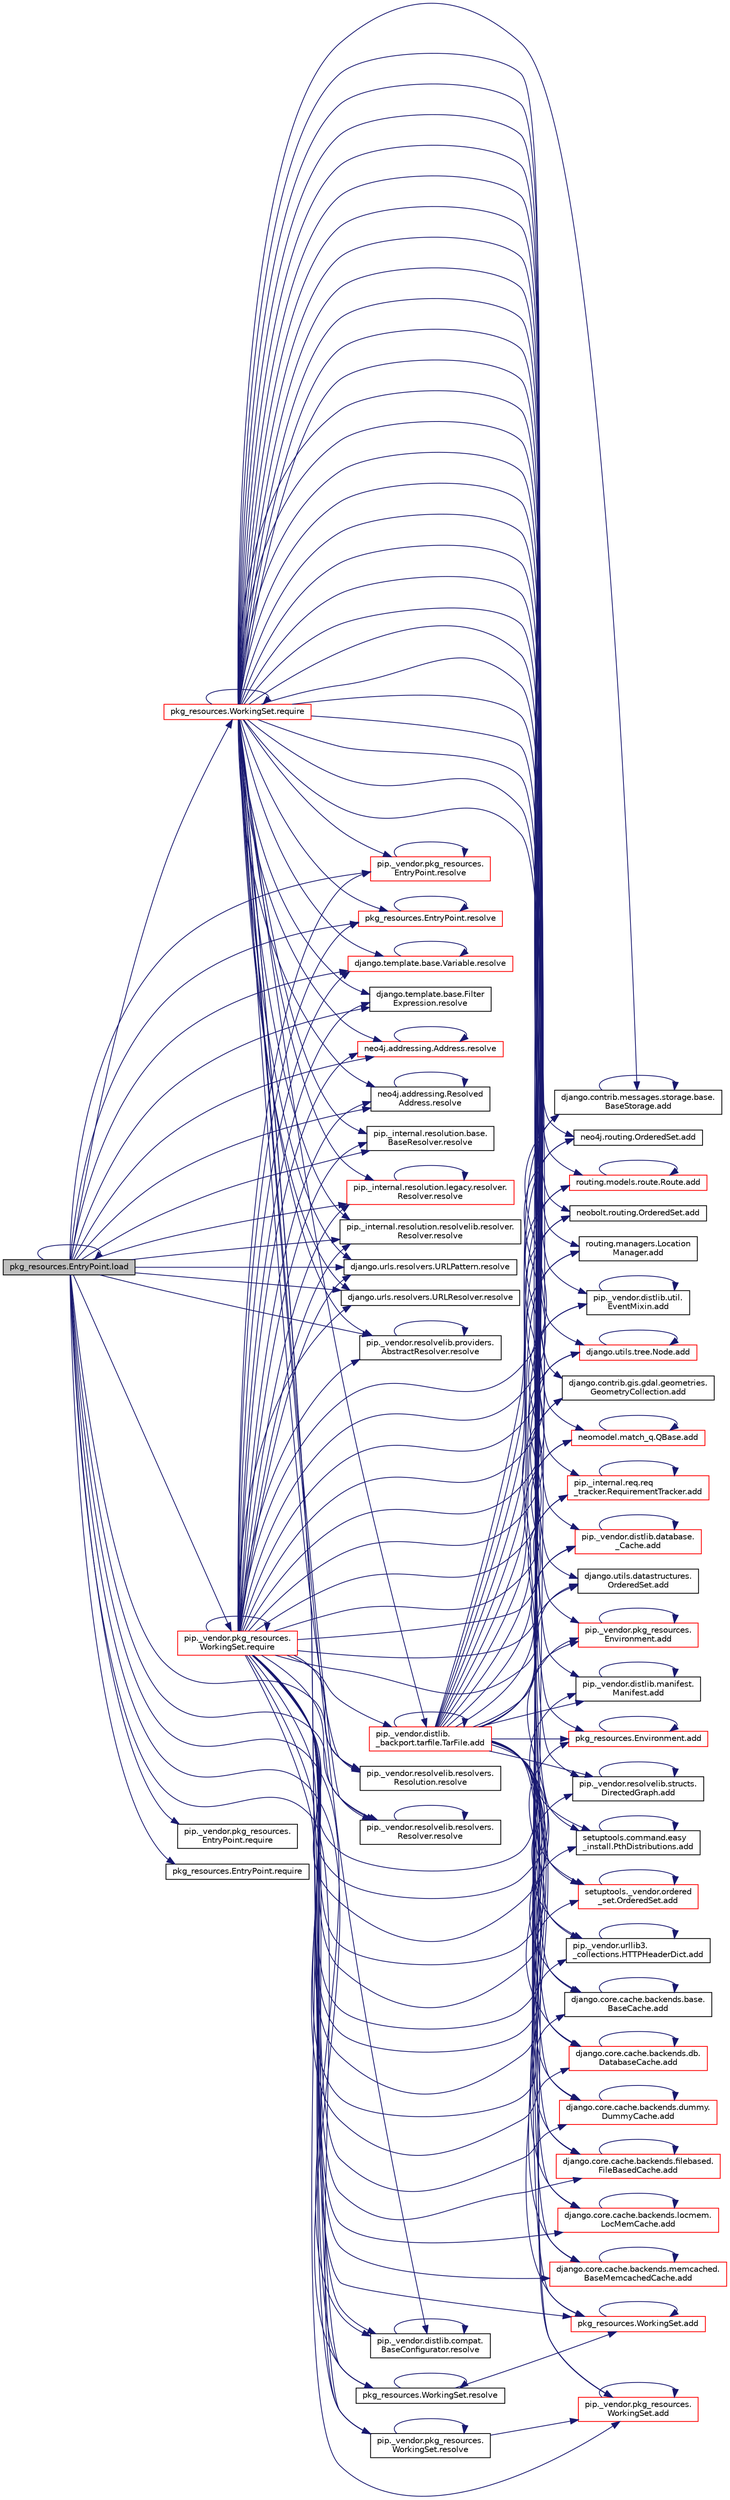 digraph "pkg_resources.EntryPoint.load"
{
 // LATEX_PDF_SIZE
  edge [fontname="Helvetica",fontsize="10",labelfontname="Helvetica",labelfontsize="10"];
  node [fontname="Helvetica",fontsize="10",shape=record];
  rankdir="LR";
  Node1 [label="pkg_resources.EntryPoint.load",height=0.2,width=0.4,color="black", fillcolor="grey75", style="filled", fontcolor="black",tooltip=" "];
  Node1 -> Node1 [color="midnightblue",fontsize="10",style="solid",fontname="Helvetica"];
  Node1 -> Node2 [color="midnightblue",fontsize="10",style="solid",fontname="Helvetica"];
  Node2 [label="pip._vendor.pkg_resources.\lWorkingSet.require",height=0.2,width=0.4,color="red", fillcolor="white", style="filled",URL="$da/d4f/classpip_1_1__vendor_1_1pkg__resources_1_1_working_set.html#a3e06498f30579d47e25fffe036206a80",tooltip=" "];
  Node2 -> Node3 [color="midnightblue",fontsize="10",style="solid",fontname="Helvetica"];
  Node3 [label="routing.managers.Location\lManager.add",height=0.2,width=0.4,color="black", fillcolor="white", style="filled",URL="$d4/d05/classrouting_1_1managers_1_1_location_manager.html#a0e379ba61e042a6233a6a213622126f8",tooltip=" "];
  Node2 -> Node4 [color="midnightblue",fontsize="10",style="solid",fontname="Helvetica"];
  Node4 [label="django.utils.tree.Node.add",height=0.2,width=0.4,color="red", fillcolor="white", style="filled",URL="$d3/d76/classdjango_1_1utils_1_1tree_1_1_node.html#ae1010ad26ddf8dc21be829eacb2914c6",tooltip=" "];
  Node4 -> Node4 [color="midnightblue",fontsize="10",style="solid",fontname="Helvetica"];
  Node2 -> Node7 [color="midnightblue",fontsize="10",style="solid",fontname="Helvetica"];
  Node7 [label="neomodel.match_q.QBase.add",height=0.2,width=0.4,color="red", fillcolor="white", style="filled",URL="$de/dc8/classneomodel_1_1match__q_1_1_q_base.html#ad73a352adfb8d3f824a02307054b89e6",tooltip=" "];
  Node7 -> Node7 [color="midnightblue",fontsize="10",style="solid",fontname="Helvetica"];
  Node2 -> Node8 [color="midnightblue",fontsize="10",style="solid",fontname="Helvetica"];
  Node8 [label="pip._vendor.distlib.database.\l_Cache.add",height=0.2,width=0.4,color="red", fillcolor="white", style="filled",URL="$d8/dcd/classpip_1_1__vendor_1_1distlib_1_1database_1_1___cache.html#a98296c2e1af8395fc035df3fdfc400fc",tooltip=" "];
  Node8 -> Node8 [color="midnightblue",fontsize="10",style="solid",fontname="Helvetica"];
  Node2 -> Node115 [color="midnightblue",fontsize="10",style="solid",fontname="Helvetica"];
  Node115 [label="pip._vendor.pkg_resources.\lEnvironment.add",height=0.2,width=0.4,color="red", fillcolor="white", style="filled",URL="$de/d79/classpip_1_1__vendor_1_1pkg__resources_1_1_environment.html#a81284f46d9fa7b21a5f9a4e710fe80cf",tooltip=" "];
  Node115 -> Node115 [color="midnightblue",fontsize="10",style="solid",fontname="Helvetica"];
  Node2 -> Node121 [color="midnightblue",fontsize="10",style="solid",fontname="Helvetica"];
  Node121 [label="pkg_resources.Environment.add",height=0.2,width=0.4,color="red", fillcolor="white", style="filled",URL="$dd/d81/classpkg__resources_1_1_environment.html#a0ba8999abdb4cbc7a1965766560197fc",tooltip=" "];
  Node121 -> Node121 [color="midnightblue",fontsize="10",style="solid",fontname="Helvetica"];
  Node2 -> Node122 [color="midnightblue",fontsize="10",style="solid",fontname="Helvetica"];
  Node122 [label="setuptools.command.easy\l_install.PthDistributions.add",height=0.2,width=0.4,color="black", fillcolor="white", style="filled",URL="$d2/d49/classsetuptools_1_1command_1_1easy__install_1_1_pth_distributions.html#a9225a5df3c1a4af13a45aa4d92e83cbf",tooltip=" "];
  Node122 -> Node122 [color="midnightblue",fontsize="10",style="solid",fontname="Helvetica"];
  Node2 -> Node123 [color="midnightblue",fontsize="10",style="solid",fontname="Helvetica"];
  Node123 [label="pip._vendor.pkg_resources.\lWorkingSet.add",height=0.2,width=0.4,color="red", fillcolor="white", style="filled",URL="$da/d4f/classpip_1_1__vendor_1_1pkg__resources_1_1_working_set.html#a721315d2a4a0a3ead71bf8d1b83261ce",tooltip=" "];
  Node123 -> Node123 [color="midnightblue",fontsize="10",style="solid",fontname="Helvetica"];
  Node2 -> Node126 [color="midnightblue",fontsize="10",style="solid",fontname="Helvetica"];
  Node126 [label="pkg_resources.WorkingSet.add",height=0.2,width=0.4,color="red", fillcolor="white", style="filled",URL="$d5/d96/classpkg__resources_1_1_working_set.html#ab12bd19b39a01d6013544ab543401a16",tooltip=" "];
  Node126 -> Node126 [color="midnightblue",fontsize="10",style="solid",fontname="Helvetica"];
  Node2 -> Node127 [color="midnightblue",fontsize="10",style="solid",fontname="Helvetica"];
  Node127 [label="neo4j.routing.OrderedSet.add",height=0.2,width=0.4,color="black", fillcolor="white", style="filled",URL="$da/d21/classneo4j_1_1routing_1_1_ordered_set.html#afe936373bcfa8bfbc9393f93c2412ec3",tooltip=" "];
  Node2 -> Node128 [color="midnightblue",fontsize="10",style="solid",fontname="Helvetica"];
  Node128 [label="neobolt.routing.OrderedSet.add",height=0.2,width=0.4,color="black", fillcolor="white", style="filled",URL="$de/d18/classneobolt_1_1routing_1_1_ordered_set.html#aab9d20be2357ea7f0a95de4b0e0ee03f",tooltip=" "];
  Node2 -> Node129 [color="midnightblue",fontsize="10",style="solid",fontname="Helvetica"];
  Node129 [label="pip._vendor.distlib.util.\lEventMixin.add",height=0.2,width=0.4,color="black", fillcolor="white", style="filled",URL="$d8/d44/classpip_1_1__vendor_1_1distlib_1_1util_1_1_event_mixin.html#a59395574411aaf4383687b2d5b0b9acd",tooltip=" "];
  Node129 -> Node129 [color="midnightblue",fontsize="10",style="solid",fontname="Helvetica"];
  Node2 -> Node130 [color="midnightblue",fontsize="10",style="solid",fontname="Helvetica"];
  Node130 [label="django.contrib.gis.gdal.geometries.\lGeometryCollection.add",height=0.2,width=0.4,color="black", fillcolor="white", style="filled",URL="$d3/d4a/classdjango_1_1contrib_1_1gis_1_1gdal_1_1geometries_1_1_geometry_collection.html#a91315ad82c5f1b0bbbeff54452af8fc0",tooltip=" "];
  Node2 -> Node131 [color="midnightblue",fontsize="10",style="solid",fontname="Helvetica"];
  Node131 [label="pip._internal.req.req\l_tracker.RequirementTracker.add",height=0.2,width=0.4,color="red", fillcolor="white", style="filled",URL="$da/d8b/classpip_1_1__internal_1_1req_1_1req__tracker_1_1_requirement_tracker.html#a4df47a583509cf0796bfdb2f9f7eac50",tooltip=" "];
  Node131 -> Node131 [color="midnightblue",fontsize="10",style="solid",fontname="Helvetica"];
  Node2 -> Node133 [color="midnightblue",fontsize="10",style="solid",fontname="Helvetica"];
  Node133 [label="django.utils.datastructures.\lOrderedSet.add",height=0.2,width=0.4,color="black", fillcolor="white", style="filled",URL="$df/d5d/classdjango_1_1utils_1_1datastructures_1_1_ordered_set.html#a3ad74fccaf1a0e2c616fba79fa20151a",tooltip=" "];
  Node2 -> Node134 [color="midnightblue",fontsize="10",style="solid",fontname="Helvetica"];
  Node134 [label="pip._vendor.distlib.manifest.\lManifest.add",height=0.2,width=0.4,color="black", fillcolor="white", style="filled",URL="$d2/d05/classpip_1_1__vendor_1_1distlib_1_1manifest_1_1_manifest.html#adb54bd095e16a9e59e0e674bd4808dad",tooltip=" "];
  Node134 -> Node134 [color="midnightblue",fontsize="10",style="solid",fontname="Helvetica"];
  Node2 -> Node135 [color="midnightblue",fontsize="10",style="solid",fontname="Helvetica"];
  Node135 [label="pip._vendor.resolvelib.structs.\lDirectedGraph.add",height=0.2,width=0.4,color="black", fillcolor="white", style="filled",URL="$df/de0/classpip_1_1__vendor_1_1resolvelib_1_1structs_1_1_directed_graph.html#a265181f1e6893b0836a8f01b10ac3a62",tooltip=" "];
  Node135 -> Node135 [color="midnightblue",fontsize="10",style="solid",fontname="Helvetica"];
  Node2 -> Node136 [color="midnightblue",fontsize="10",style="solid",fontname="Helvetica"];
  Node136 [label="setuptools._vendor.ordered\l_set.OrderedSet.add",height=0.2,width=0.4,color="red", fillcolor="white", style="filled",URL="$d0/d40/classsetuptools_1_1__vendor_1_1ordered__set_1_1_ordered_set.html#af53bf94a4162a3a93f25d7ccbe8bb7a2",tooltip=" "];
  Node136 -> Node136 [color="midnightblue",fontsize="10",style="solid",fontname="Helvetica"];
  Node2 -> Node476 [color="midnightblue",fontsize="10",style="solid",fontname="Helvetica"];
  Node476 [label="pip._vendor.urllib3.\l_collections.HTTPHeaderDict.add",height=0.2,width=0.4,color="black", fillcolor="white", style="filled",URL="$d8/dc7/classpip_1_1__vendor_1_1urllib3_1_1__collections_1_1_h_t_t_p_header_dict.html#a935f3bc67583fcae60019eb5faa0bcb1",tooltip=" "];
  Node476 -> Node476 [color="midnightblue",fontsize="10",style="solid",fontname="Helvetica"];
  Node2 -> Node477 [color="midnightblue",fontsize="10",style="solid",fontname="Helvetica"];
  Node477 [label="django.core.cache.backends.base.\lBaseCache.add",height=0.2,width=0.4,color="black", fillcolor="white", style="filled",URL="$d0/d87/classdjango_1_1core_1_1cache_1_1backends_1_1base_1_1_base_cache.html#a679d245e061f2a0d85d12504c857b935",tooltip=" "];
  Node477 -> Node477 [color="midnightblue",fontsize="10",style="solid",fontname="Helvetica"];
  Node2 -> Node478 [color="midnightblue",fontsize="10",style="solid",fontname="Helvetica"];
  Node478 [label="django.core.cache.backends.db.\lDatabaseCache.add",height=0.2,width=0.4,color="red", fillcolor="white", style="filled",URL="$d7/dcb/classdjango_1_1core_1_1cache_1_1backends_1_1db_1_1_database_cache.html#ae245db38b54f728e450264e5701c6b52",tooltip=" "];
  Node478 -> Node478 [color="midnightblue",fontsize="10",style="solid",fontname="Helvetica"];
  Node2 -> Node479 [color="midnightblue",fontsize="10",style="solid",fontname="Helvetica"];
  Node479 [label="django.core.cache.backends.dummy.\lDummyCache.add",height=0.2,width=0.4,color="red", fillcolor="white", style="filled",URL="$d6/db9/classdjango_1_1core_1_1cache_1_1backends_1_1dummy_1_1_dummy_cache.html#a01b7633a8c2530f33d4bb79fed4425dd",tooltip=" "];
  Node479 -> Node479 [color="midnightblue",fontsize="10",style="solid",fontname="Helvetica"];
  Node2 -> Node480 [color="midnightblue",fontsize="10",style="solid",fontname="Helvetica"];
  Node480 [label="django.core.cache.backends.filebased.\lFileBasedCache.add",height=0.2,width=0.4,color="red", fillcolor="white", style="filled",URL="$df/d01/classdjango_1_1core_1_1cache_1_1backends_1_1filebased_1_1_file_based_cache.html#a7f0e943dd6ee88a23c32829de3cc0325",tooltip=" "];
  Node480 -> Node480 [color="midnightblue",fontsize="10",style="solid",fontname="Helvetica"];
  Node2 -> Node2791 [color="midnightblue",fontsize="10",style="solid",fontname="Helvetica"];
  Node2791 [label="django.core.cache.backends.locmem.\lLocMemCache.add",height=0.2,width=0.4,color="red", fillcolor="white", style="filled",URL="$de/d7d/classdjango_1_1core_1_1cache_1_1backends_1_1locmem_1_1_loc_mem_cache.html#ab05195df25c098785f41338732f157ec",tooltip=" "];
  Node2791 -> Node2791 [color="midnightblue",fontsize="10",style="solid",fontname="Helvetica"];
  Node2 -> Node2792 [color="midnightblue",fontsize="10",style="solid",fontname="Helvetica"];
  Node2792 [label="django.core.cache.backends.memcached.\lBaseMemcachedCache.add",height=0.2,width=0.4,color="red", fillcolor="white", style="filled",URL="$d3/d36/classdjango_1_1core_1_1cache_1_1backends_1_1memcached_1_1_base_memcached_cache.html#a90346e1cd24f09ee4cb5e97be36a2419",tooltip=" "];
  Node2792 -> Node2792 [color="midnightblue",fontsize="10",style="solid",fontname="Helvetica"];
  Node2 -> Node2793 [color="midnightblue",fontsize="10",style="solid",fontname="Helvetica"];
  Node2793 [label="django.contrib.messages.storage.base.\lBaseStorage.add",height=0.2,width=0.4,color="black", fillcolor="white", style="filled",URL="$dc/dc3/classdjango_1_1contrib_1_1messages_1_1storage_1_1base_1_1_base_storage.html#aa2e55d80cb65abddd84d34025f2cb417",tooltip=" "];
  Node2793 -> Node2793 [color="midnightblue",fontsize="10",style="solid",fontname="Helvetica"];
  Node2 -> Node2794 [color="midnightblue",fontsize="10",style="solid",fontname="Helvetica"];
  Node2794 [label="routing.models.route.Route.add",height=0.2,width=0.4,color="red", fillcolor="white", style="filled",URL="$db/dfb/classrouting_1_1models_1_1route_1_1_route.html#a97840f5aedec5f8e9b9695af213ed01c",tooltip=" "];
  Node2794 -> Node2794 [color="midnightblue",fontsize="10",style="solid",fontname="Helvetica"];
  Node2 -> Node2800 [color="midnightblue",fontsize="10",style="solid",fontname="Helvetica"];
  Node2800 [label="pip._vendor.distlib.\l_backport.tarfile.TarFile.add",height=0.2,width=0.4,color="red", fillcolor="white", style="filled",URL="$d7/d1d/classpip_1_1__vendor_1_1distlib_1_1__backport_1_1tarfile_1_1_tar_file.html#a79067a66314d66032cb43144c54355a2",tooltip=" "];
  Node2800 -> Node3 [color="midnightblue",fontsize="10",style="solid",fontname="Helvetica"];
  Node2800 -> Node4 [color="midnightblue",fontsize="10",style="solid",fontname="Helvetica"];
  Node2800 -> Node7 [color="midnightblue",fontsize="10",style="solid",fontname="Helvetica"];
  Node2800 -> Node8 [color="midnightblue",fontsize="10",style="solid",fontname="Helvetica"];
  Node2800 -> Node115 [color="midnightblue",fontsize="10",style="solid",fontname="Helvetica"];
  Node2800 -> Node121 [color="midnightblue",fontsize="10",style="solid",fontname="Helvetica"];
  Node2800 -> Node122 [color="midnightblue",fontsize="10",style="solid",fontname="Helvetica"];
  Node2800 -> Node123 [color="midnightblue",fontsize="10",style="solid",fontname="Helvetica"];
  Node2800 -> Node126 [color="midnightblue",fontsize="10",style="solid",fontname="Helvetica"];
  Node2800 -> Node127 [color="midnightblue",fontsize="10",style="solid",fontname="Helvetica"];
  Node2800 -> Node128 [color="midnightblue",fontsize="10",style="solid",fontname="Helvetica"];
  Node2800 -> Node129 [color="midnightblue",fontsize="10",style="solid",fontname="Helvetica"];
  Node2800 -> Node130 [color="midnightblue",fontsize="10",style="solid",fontname="Helvetica"];
  Node2800 -> Node131 [color="midnightblue",fontsize="10",style="solid",fontname="Helvetica"];
  Node2800 -> Node133 [color="midnightblue",fontsize="10",style="solid",fontname="Helvetica"];
  Node2800 -> Node134 [color="midnightblue",fontsize="10",style="solid",fontname="Helvetica"];
  Node2800 -> Node135 [color="midnightblue",fontsize="10",style="solid",fontname="Helvetica"];
  Node2800 -> Node136 [color="midnightblue",fontsize="10",style="solid",fontname="Helvetica"];
  Node2800 -> Node476 [color="midnightblue",fontsize="10",style="solid",fontname="Helvetica"];
  Node2800 -> Node477 [color="midnightblue",fontsize="10",style="solid",fontname="Helvetica"];
  Node2800 -> Node478 [color="midnightblue",fontsize="10",style="solid",fontname="Helvetica"];
  Node2800 -> Node479 [color="midnightblue",fontsize="10",style="solid",fontname="Helvetica"];
  Node2800 -> Node480 [color="midnightblue",fontsize="10",style="solid",fontname="Helvetica"];
  Node2800 -> Node2791 [color="midnightblue",fontsize="10",style="solid",fontname="Helvetica"];
  Node2800 -> Node2792 [color="midnightblue",fontsize="10",style="solid",fontname="Helvetica"];
  Node2800 -> Node2793 [color="midnightblue",fontsize="10",style="solid",fontname="Helvetica"];
  Node2800 -> Node2794 [color="midnightblue",fontsize="10",style="solid",fontname="Helvetica"];
  Node2800 -> Node2800 [color="midnightblue",fontsize="10",style="solid",fontname="Helvetica"];
  Node2 -> Node2 [color="midnightblue",fontsize="10",style="solid",fontname="Helvetica"];
  Node2 -> Node5533 [color="midnightblue",fontsize="10",style="solid",fontname="Helvetica"];
  Node5533 [label="pip._vendor.pkg_resources.\lEntryPoint.resolve",height=0.2,width=0.4,color="red", fillcolor="white", style="filled",URL="$dc/d51/classpip_1_1__vendor_1_1pkg__resources_1_1_entry_point.html#a2d3a69e49b7173249cc45c746af895d9",tooltip=" "];
  Node5533 -> Node5533 [color="midnightblue",fontsize="10",style="solid",fontname="Helvetica"];
  Node2 -> Node5534 [color="midnightblue",fontsize="10",style="solid",fontname="Helvetica"];
  Node5534 [label="pkg_resources.EntryPoint.resolve",height=0.2,width=0.4,color="red", fillcolor="white", style="filled",URL="$de/dfa/classpkg__resources_1_1_entry_point.html#a8c0fa0efa7012aab6b5711f0932bac9a",tooltip=" "];
  Node5534 -> Node5534 [color="midnightblue",fontsize="10",style="solid",fontname="Helvetica"];
  Node2 -> Node5535 [color="midnightblue",fontsize="10",style="solid",fontname="Helvetica"];
  Node5535 [label="django.template.base.Variable.resolve",height=0.2,width=0.4,color="red", fillcolor="white", style="filled",URL="$d8/dfe/classdjango_1_1template_1_1base_1_1_variable.html#a8cea146385045c54636dda614f6803ed",tooltip=" "];
  Node5535 -> Node5535 [color="midnightblue",fontsize="10",style="solid",fontname="Helvetica"];
  Node2 -> Node5539 [color="midnightblue",fontsize="10",style="solid",fontname="Helvetica"];
  Node5539 [label="django.template.base.Filter\lExpression.resolve",height=0.2,width=0.4,color="black", fillcolor="white", style="filled",URL="$d8/dcb/classdjango_1_1template_1_1base_1_1_filter_expression.html#a6684c886d90853c739bad98e6a771771",tooltip=" "];
  Node2 -> Node5540 [color="midnightblue",fontsize="10",style="solid",fontname="Helvetica"];
  Node5540 [label="neo4j.addressing.Address.resolve",height=0.2,width=0.4,color="red", fillcolor="white", style="filled",URL="$dd/da4/classneo4j_1_1addressing_1_1_address.html#a993a899ac3d7360cac742bfadc278902",tooltip=" "];
  Node5540 -> Node5540 [color="midnightblue",fontsize="10",style="solid",fontname="Helvetica"];
  Node2 -> Node5542 [color="midnightblue",fontsize="10",style="solid",fontname="Helvetica"];
  Node5542 [label="neo4j.addressing.Resolved\lAddress.resolve",height=0.2,width=0.4,color="black", fillcolor="white", style="filled",URL="$db/ddf/classneo4j_1_1addressing_1_1_resolved_address.html#a7468b0fdf98fb09bbfc83a696be3ff90",tooltip=" "];
  Node5542 -> Node5542 [color="midnightblue",fontsize="10",style="solid",fontname="Helvetica"];
  Node2 -> Node5543 [color="midnightblue",fontsize="10",style="solid",fontname="Helvetica"];
  Node5543 [label="pip._internal.resolution.base.\lBaseResolver.resolve",height=0.2,width=0.4,color="black", fillcolor="white", style="filled",URL="$da/d7d/classpip_1_1__internal_1_1resolution_1_1base_1_1_base_resolver.html#a6543e273c7e6dca0ae95a5c3f3792d64",tooltip=" "];
  Node2 -> Node5544 [color="midnightblue",fontsize="10",style="solid",fontname="Helvetica"];
  Node5544 [label="pip._internal.resolution.legacy.resolver.\lResolver.resolve",height=0.2,width=0.4,color="red", fillcolor="white", style="filled",URL="$db/d5b/classpip_1_1__internal_1_1resolution_1_1legacy_1_1resolver_1_1_resolver.html#ab3d8e771687f08dc1861a9acdc60b9ee",tooltip=" "];
  Node5544 -> Node5544 [color="midnightblue",fontsize="10",style="solid",fontname="Helvetica"];
  Node2 -> Node5553 [color="midnightblue",fontsize="10",style="solid",fontname="Helvetica"];
  Node5553 [label="pip._internal.resolution.resolvelib.resolver.\lResolver.resolve",height=0.2,width=0.4,color="black", fillcolor="white", style="filled",URL="$dc/de9/classpip_1_1__internal_1_1resolution_1_1resolvelib_1_1resolver_1_1_resolver.html#adaeb803ba5f61621f03122bb37856c9a",tooltip=" "];
  Node2 -> Node5554 [color="midnightblue",fontsize="10",style="solid",fontname="Helvetica"];
  Node5554 [label="django.urls.resolvers.URLPattern.resolve",height=0.2,width=0.4,color="black", fillcolor="white", style="filled",URL="$d2/de6/classdjango_1_1urls_1_1resolvers_1_1_u_r_l_pattern.html#a196bb77e3e3c760c59d06976a0b9d268",tooltip=" "];
  Node2 -> Node5555 [color="midnightblue",fontsize="10",style="solid",fontname="Helvetica"];
  Node5555 [label="django.urls.resolvers.URLResolver.resolve",height=0.2,width=0.4,color="black", fillcolor="white", style="filled",URL="$de/d00/classdjango_1_1urls_1_1resolvers_1_1_u_r_l_resolver.html#ac5483e09475f4b86cbfc5f894e8fb1aa",tooltip=" "];
  Node2 -> Node5556 [color="midnightblue",fontsize="10",style="solid",fontname="Helvetica"];
  Node5556 [label="pip._vendor.resolvelib.providers.\lAbstractResolver.resolve",height=0.2,width=0.4,color="black", fillcolor="white", style="filled",URL="$d9/dda/classpip_1_1__vendor_1_1resolvelib_1_1providers_1_1_abstract_resolver.html#a33b17aaf694bd20f7081eb67bfc62720",tooltip=" "];
  Node5556 -> Node5556 [color="midnightblue",fontsize="10",style="solid",fontname="Helvetica"];
  Node2 -> Node5557 [color="midnightblue",fontsize="10",style="solid",fontname="Helvetica"];
  Node5557 [label="pip._vendor.pkg_resources.\lWorkingSet.resolve",height=0.2,width=0.4,color="black", fillcolor="white", style="filled",URL="$da/d4f/classpip_1_1__vendor_1_1pkg__resources_1_1_working_set.html#a3ec2a2ca189616895b93a5a7820d0e94",tooltip=" "];
  Node5557 -> Node123 [color="midnightblue",fontsize="10",style="solid",fontname="Helvetica"];
  Node5557 -> Node5557 [color="midnightblue",fontsize="10",style="solid",fontname="Helvetica"];
  Node2 -> Node5558 [color="midnightblue",fontsize="10",style="solid",fontname="Helvetica"];
  Node5558 [label="pkg_resources.WorkingSet.resolve",height=0.2,width=0.4,color="black", fillcolor="white", style="filled",URL="$d5/d96/classpkg__resources_1_1_working_set.html#a38c13850cc73d319b4bcf47592132941",tooltip=" "];
  Node5558 -> Node126 [color="midnightblue",fontsize="10",style="solid",fontname="Helvetica"];
  Node5558 -> Node5558 [color="midnightblue",fontsize="10",style="solid",fontname="Helvetica"];
  Node2 -> Node5559 [color="midnightblue",fontsize="10",style="solid",fontname="Helvetica"];
  Node5559 [label="pip._vendor.resolvelib.resolvers.\lResolution.resolve",height=0.2,width=0.4,color="black", fillcolor="white", style="filled",URL="$da/d77/classpip_1_1__vendor_1_1resolvelib_1_1resolvers_1_1_resolution.html#ab753d46c8fb1eaa2909f12ef51d67b0f",tooltip=" "];
  Node2 -> Node5560 [color="midnightblue",fontsize="10",style="solid",fontname="Helvetica"];
  Node5560 [label="pip._vendor.resolvelib.resolvers.\lResolver.resolve",height=0.2,width=0.4,color="black", fillcolor="white", style="filled",URL="$df/d62/classpip_1_1__vendor_1_1resolvelib_1_1resolvers_1_1_resolver.html#ac3d279df685a65982b3d6bf3ace896da",tooltip=" "];
  Node5560 -> Node5560 [color="midnightblue",fontsize="10",style="solid",fontname="Helvetica"];
  Node2 -> Node5561 [color="midnightblue",fontsize="10",style="solid",fontname="Helvetica"];
  Node5561 [label="pip._vendor.distlib.compat.\lBaseConfigurator.resolve",height=0.2,width=0.4,color="black", fillcolor="white", style="filled",URL="$dc/d1f/classpip_1_1__vendor_1_1distlib_1_1compat_1_1_base_configurator.html#a7ac14d003fbddaa51c132a99ea9ea309",tooltip=" "];
  Node5561 -> Node5561 [color="midnightblue",fontsize="10",style="solid",fontname="Helvetica"];
  Node1 -> Node5562 [color="midnightblue",fontsize="10",style="solid",fontname="Helvetica"];
  Node5562 [label="pkg_resources.WorkingSet.require",height=0.2,width=0.4,color="red", fillcolor="white", style="filled",URL="$d5/d96/classpkg__resources_1_1_working_set.html#a335262cb577b8fa37a8fa92cff024cf9",tooltip=" "];
  Node5562 -> Node3 [color="midnightblue",fontsize="10",style="solid",fontname="Helvetica"];
  Node5562 -> Node4 [color="midnightblue",fontsize="10",style="solid",fontname="Helvetica"];
  Node5562 -> Node7 [color="midnightblue",fontsize="10",style="solid",fontname="Helvetica"];
  Node5562 -> Node8 [color="midnightblue",fontsize="10",style="solid",fontname="Helvetica"];
  Node5562 -> Node115 [color="midnightblue",fontsize="10",style="solid",fontname="Helvetica"];
  Node5562 -> Node121 [color="midnightblue",fontsize="10",style="solid",fontname="Helvetica"];
  Node5562 -> Node122 [color="midnightblue",fontsize="10",style="solid",fontname="Helvetica"];
  Node5562 -> Node123 [color="midnightblue",fontsize="10",style="solid",fontname="Helvetica"];
  Node5562 -> Node126 [color="midnightblue",fontsize="10",style="solid",fontname="Helvetica"];
  Node5562 -> Node127 [color="midnightblue",fontsize="10",style="solid",fontname="Helvetica"];
  Node5562 -> Node128 [color="midnightblue",fontsize="10",style="solid",fontname="Helvetica"];
  Node5562 -> Node129 [color="midnightblue",fontsize="10",style="solid",fontname="Helvetica"];
  Node5562 -> Node130 [color="midnightblue",fontsize="10",style="solid",fontname="Helvetica"];
  Node5562 -> Node131 [color="midnightblue",fontsize="10",style="solid",fontname="Helvetica"];
  Node5562 -> Node133 [color="midnightblue",fontsize="10",style="solid",fontname="Helvetica"];
  Node5562 -> Node134 [color="midnightblue",fontsize="10",style="solid",fontname="Helvetica"];
  Node5562 -> Node135 [color="midnightblue",fontsize="10",style="solid",fontname="Helvetica"];
  Node5562 -> Node136 [color="midnightblue",fontsize="10",style="solid",fontname="Helvetica"];
  Node5562 -> Node476 [color="midnightblue",fontsize="10",style="solid",fontname="Helvetica"];
  Node5562 -> Node477 [color="midnightblue",fontsize="10",style="solid",fontname="Helvetica"];
  Node5562 -> Node478 [color="midnightblue",fontsize="10",style="solid",fontname="Helvetica"];
  Node5562 -> Node479 [color="midnightblue",fontsize="10",style="solid",fontname="Helvetica"];
  Node5562 -> Node480 [color="midnightblue",fontsize="10",style="solid",fontname="Helvetica"];
  Node5562 -> Node2791 [color="midnightblue",fontsize="10",style="solid",fontname="Helvetica"];
  Node5562 -> Node2792 [color="midnightblue",fontsize="10",style="solid",fontname="Helvetica"];
  Node5562 -> Node2793 [color="midnightblue",fontsize="10",style="solid",fontname="Helvetica"];
  Node5562 -> Node2794 [color="midnightblue",fontsize="10",style="solid",fontname="Helvetica"];
  Node5562 -> Node2800 [color="midnightblue",fontsize="10",style="solid",fontname="Helvetica"];
  Node5562 -> Node5562 [color="midnightblue",fontsize="10",style="solid",fontname="Helvetica"];
  Node5562 -> Node5533 [color="midnightblue",fontsize="10",style="solid",fontname="Helvetica"];
  Node5562 -> Node5534 [color="midnightblue",fontsize="10",style="solid",fontname="Helvetica"];
  Node5562 -> Node5535 [color="midnightblue",fontsize="10",style="solid",fontname="Helvetica"];
  Node5562 -> Node5539 [color="midnightblue",fontsize="10",style="solid",fontname="Helvetica"];
  Node5562 -> Node5540 [color="midnightblue",fontsize="10",style="solid",fontname="Helvetica"];
  Node5562 -> Node5542 [color="midnightblue",fontsize="10",style="solid",fontname="Helvetica"];
  Node5562 -> Node5543 [color="midnightblue",fontsize="10",style="solid",fontname="Helvetica"];
  Node5562 -> Node5544 [color="midnightblue",fontsize="10",style="solid",fontname="Helvetica"];
  Node5562 -> Node5553 [color="midnightblue",fontsize="10",style="solid",fontname="Helvetica"];
  Node5562 -> Node5554 [color="midnightblue",fontsize="10",style="solid",fontname="Helvetica"];
  Node5562 -> Node5555 [color="midnightblue",fontsize="10",style="solid",fontname="Helvetica"];
  Node5562 -> Node5556 [color="midnightblue",fontsize="10",style="solid",fontname="Helvetica"];
  Node5562 -> Node5557 [color="midnightblue",fontsize="10",style="solid",fontname="Helvetica"];
  Node5562 -> Node5558 [color="midnightblue",fontsize="10",style="solid",fontname="Helvetica"];
  Node5562 -> Node5559 [color="midnightblue",fontsize="10",style="solid",fontname="Helvetica"];
  Node5562 -> Node5560 [color="midnightblue",fontsize="10",style="solid",fontname="Helvetica"];
  Node5562 -> Node5561 [color="midnightblue",fontsize="10",style="solid",fontname="Helvetica"];
  Node1 -> Node5563 [color="midnightblue",fontsize="10",style="solid",fontname="Helvetica"];
  Node5563 [label="pip._vendor.pkg_resources.\lEntryPoint.require",height=0.2,width=0.4,color="black", fillcolor="white", style="filled",URL="$dc/d51/classpip_1_1__vendor_1_1pkg__resources_1_1_entry_point.html#af0ed84af1bbc41216a78c9108171a678",tooltip=" "];
  Node1 -> Node5564 [color="midnightblue",fontsize="10",style="solid",fontname="Helvetica"];
  Node5564 [label="pkg_resources.EntryPoint.require",height=0.2,width=0.4,color="black", fillcolor="white", style="filled",URL="$de/dfa/classpkg__resources_1_1_entry_point.html#a49ea4be9e415eb29e8d256e90097a665",tooltip=" "];
  Node1 -> Node5533 [color="midnightblue",fontsize="10",style="solid",fontname="Helvetica"];
  Node1 -> Node5534 [color="midnightblue",fontsize="10",style="solid",fontname="Helvetica"];
  Node1 -> Node5535 [color="midnightblue",fontsize="10",style="solid",fontname="Helvetica"];
  Node1 -> Node5539 [color="midnightblue",fontsize="10",style="solid",fontname="Helvetica"];
  Node1 -> Node5540 [color="midnightblue",fontsize="10",style="solid",fontname="Helvetica"];
  Node1 -> Node5542 [color="midnightblue",fontsize="10",style="solid",fontname="Helvetica"];
  Node1 -> Node5543 [color="midnightblue",fontsize="10",style="solid",fontname="Helvetica"];
  Node1 -> Node5544 [color="midnightblue",fontsize="10",style="solid",fontname="Helvetica"];
  Node1 -> Node5553 [color="midnightblue",fontsize="10",style="solid",fontname="Helvetica"];
  Node1 -> Node5554 [color="midnightblue",fontsize="10",style="solid",fontname="Helvetica"];
  Node1 -> Node5555 [color="midnightblue",fontsize="10",style="solid",fontname="Helvetica"];
  Node1 -> Node5556 [color="midnightblue",fontsize="10",style="solid",fontname="Helvetica"];
  Node1 -> Node5557 [color="midnightblue",fontsize="10",style="solid",fontname="Helvetica"];
  Node1 -> Node5558 [color="midnightblue",fontsize="10",style="solid",fontname="Helvetica"];
  Node1 -> Node5559 [color="midnightblue",fontsize="10",style="solid",fontname="Helvetica"];
  Node1 -> Node5560 [color="midnightblue",fontsize="10",style="solid",fontname="Helvetica"];
  Node1 -> Node5561 [color="midnightblue",fontsize="10",style="solid",fontname="Helvetica"];
}
